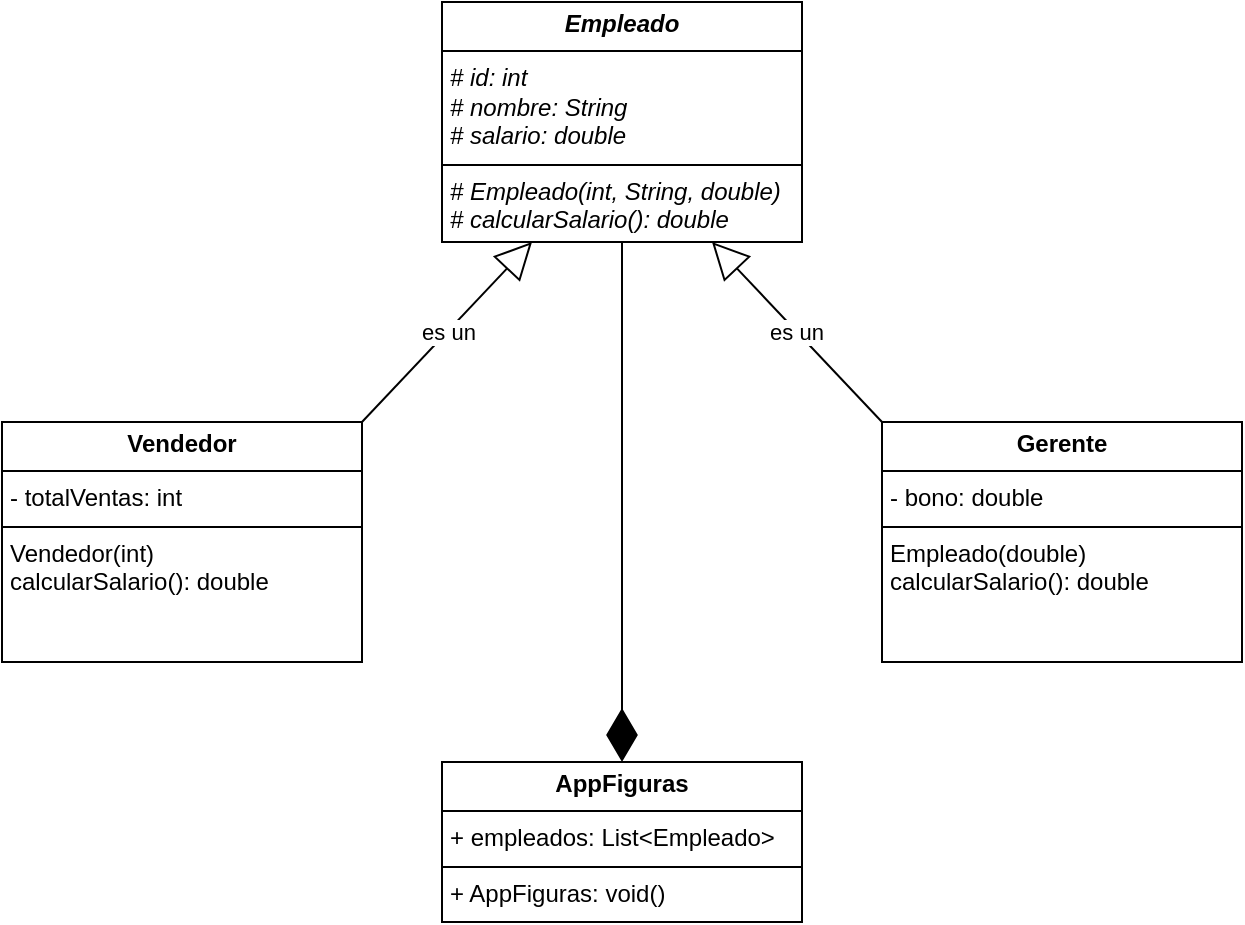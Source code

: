 <mxfile version="26.2.9">
  <diagram name="Página-1" id="bLfuPqjbdiFus8lq7-PY">
    <mxGraphModel dx="1000" dy="543" grid="1" gridSize="10" guides="1" tooltips="1" connect="1" arrows="1" fold="1" page="1" pageScale="1" pageWidth="827" pageHeight="1169" math="0" shadow="0">
      <root>
        <mxCell id="0" />
        <mxCell id="1" parent="0" />
        <mxCell id="XDxDvef6yjY1atUM9wQx-1" value="&lt;p style=&quot;margin:0px;margin-top:4px;text-align:center;&quot;&gt;&lt;b&gt;&lt;i&gt;Empleado&lt;/i&gt;&lt;/b&gt;&lt;/p&gt;&lt;hr size=&quot;1&quot; style=&quot;border-style:solid;&quot;&gt;&lt;p style=&quot;margin:0px;margin-left:4px;&quot;&gt;&lt;i&gt;# id: int&lt;/i&gt;&lt;/p&gt;&lt;p style=&quot;margin:0px;margin-left:4px;&quot;&gt;&lt;i&gt;# nombre: String&lt;/i&gt;&lt;/p&gt;&lt;p style=&quot;margin:0px;margin-left:4px;&quot;&gt;&lt;i&gt;# salario: double&lt;/i&gt;&lt;/p&gt;&lt;hr size=&quot;1&quot; style=&quot;border-style:solid;&quot;&gt;&lt;p style=&quot;margin:0px;margin-left:4px;&quot;&gt;&lt;i&gt;# Empleado(int, String, double)&lt;/i&gt;&lt;/p&gt;&lt;p style=&quot;margin:0px;margin-left:4px;&quot;&gt;&lt;i&gt;# calcularSalario(): double&lt;/i&gt;&lt;/p&gt;" style="verticalAlign=top;align=left;overflow=fill;html=1;whiteSpace=wrap;" parent="1" vertex="1">
          <mxGeometry x="310" y="70" width="180" height="120" as="geometry" />
        </mxCell>
        <mxCell id="XDxDvef6yjY1atUM9wQx-3" value="&lt;p style=&quot;margin:0px;margin-top:4px;text-align:center;&quot;&gt;&lt;b&gt;Gerente&lt;/b&gt;&lt;/p&gt;&lt;hr size=&quot;1&quot; style=&quot;border-style:solid;&quot;&gt;&lt;p style=&quot;margin:0px;margin-left:4px;&quot;&gt;- bono: double&lt;/p&gt;&lt;hr size=&quot;1&quot; style=&quot;border-style:solid;&quot;&gt;&lt;p style=&quot;margin:0px;margin-left:4px;&quot;&gt;Empleado(double)&lt;/p&gt;&lt;p style=&quot;margin:0px;margin-left:4px;&quot;&gt;calcularSalario(): double&lt;/p&gt;" style="verticalAlign=top;align=left;overflow=fill;html=1;whiteSpace=wrap;" parent="1" vertex="1">
          <mxGeometry x="530" y="280" width="180" height="120" as="geometry" />
        </mxCell>
        <mxCell id="XDxDvef6yjY1atUM9wQx-4" value="&lt;p style=&quot;margin:0px;margin-top:4px;text-align:center;&quot;&gt;&lt;b&gt;Vendedor&lt;/b&gt;&lt;/p&gt;&lt;hr size=&quot;1&quot; style=&quot;border-style:solid;&quot;&gt;&lt;p style=&quot;margin:0px;margin-left:4px;&quot;&gt;- totalVentas: int&lt;/p&gt;&lt;hr size=&quot;1&quot; style=&quot;border-style:solid;&quot;&gt;&lt;p style=&quot;margin:0px;margin-left:4px;&quot;&gt;Vendedor(int)&lt;/p&gt;&lt;p style=&quot;margin:0px;margin-left:4px;&quot;&gt;calcularSalario(): double&lt;/p&gt;" style="verticalAlign=top;align=left;overflow=fill;html=1;whiteSpace=wrap;" parent="1" vertex="1">
          <mxGeometry x="90" y="280" width="180" height="120" as="geometry" />
        </mxCell>
        <mxCell id="XDxDvef6yjY1atUM9wQx-6" value="&lt;p style=&quot;margin:0px;margin-top:4px;text-align:center;&quot;&gt;&lt;b&gt;AppFiguras&lt;/b&gt;&lt;/p&gt;&lt;hr size=&quot;1&quot; style=&quot;border-style:solid;&quot;&gt;&lt;p style=&quot;margin:0px;margin-left:4px;&quot;&gt;+ empleados: List&amp;lt;Empleado&amp;gt;&lt;/p&gt;&lt;hr size=&quot;1&quot; style=&quot;border-style:solid;&quot;&gt;&lt;p style=&quot;margin:0px;margin-left:4px;&quot;&gt;+ AppFiguras: void()&lt;/p&gt;" style="verticalAlign=top;align=left;overflow=fill;html=1;whiteSpace=wrap;" parent="1" vertex="1">
          <mxGeometry x="310" y="450" width="180" height="80" as="geometry" />
        </mxCell>
        <mxCell id="XDxDvef6yjY1atUM9wQx-7" value="es un" style="endArrow=block;endSize=16;endFill=0;html=1;rounded=0;exitX=1;exitY=0;exitDx=0;exitDy=0;entryX=0.25;entryY=1;entryDx=0;entryDy=0;" parent="1" source="XDxDvef6yjY1atUM9wQx-4" target="XDxDvef6yjY1atUM9wQx-1" edge="1">
          <mxGeometry width="160" relative="1" as="geometry">
            <mxPoint x="320" y="330" as="sourcePoint" />
            <mxPoint x="480" y="330" as="targetPoint" />
          </mxGeometry>
        </mxCell>
        <mxCell id="XDxDvef6yjY1atUM9wQx-8" value="es un" style="endArrow=block;endSize=16;endFill=0;html=1;rounded=0;exitX=0;exitY=0;exitDx=0;exitDy=0;entryX=0.75;entryY=1;entryDx=0;entryDy=0;" parent="1" source="XDxDvef6yjY1atUM9wQx-3" target="XDxDvef6yjY1atUM9wQx-1" edge="1">
          <mxGeometry width="160" relative="1" as="geometry">
            <mxPoint x="320" y="330" as="sourcePoint" />
            <mxPoint x="480" y="330" as="targetPoint" />
          </mxGeometry>
        </mxCell>
        <mxCell id="XDxDvef6yjY1atUM9wQx-9" value="" style="endArrow=diamondThin;endFill=1;endSize=24;html=1;rounded=0;entryX=0.5;entryY=0;entryDx=0;entryDy=0;exitX=0.5;exitY=1;exitDx=0;exitDy=0;" parent="1" source="XDxDvef6yjY1atUM9wQx-1" target="XDxDvef6yjY1atUM9wQx-6" edge="1">
          <mxGeometry width="160" relative="1" as="geometry">
            <mxPoint x="320" y="330" as="sourcePoint" />
            <mxPoint x="480" y="330" as="targetPoint" />
          </mxGeometry>
        </mxCell>
      </root>
    </mxGraphModel>
  </diagram>
</mxfile>
